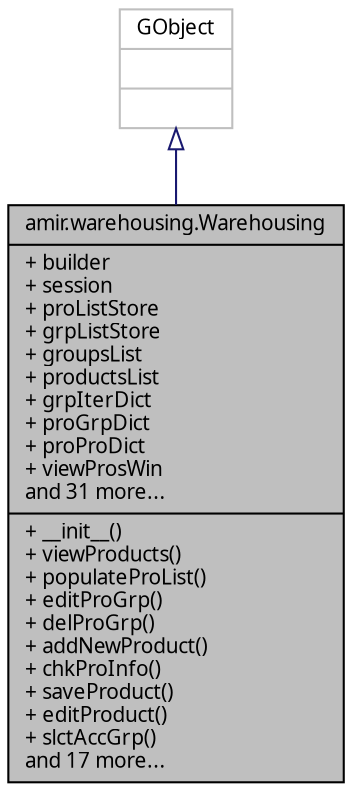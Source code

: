 digraph "amir.warehousing.Warehousing"
{
 // LATEX_PDF_SIZE
  edge [fontname="FreeSans.ttf",fontsize="10",labelfontname="FreeSans.ttf",labelfontsize="10"];
  node [fontname="FreeSans.ttf",fontsize="10",shape=record];
  Node1 [label="{amir.warehousing.Warehousing\n|+ builder\l+ session\l+ proListStore\l+ grpListStore\l+ groupsList\l+ productsList\l+ grpIterDict\l+ proGrpDict\l+ proProDict\l+ viewProsWin\land 31 more...\l|+ __init__()\l+ viewProducts()\l+ populateProList()\l+ editProGrp()\l+ delProGrp()\l+ addNewProduct()\l+ chkProInfo()\l+ saveProduct()\l+ editProduct()\l+ slctAccGrp()\land 17 more...\l}",height=0.2,width=0.4,color="black", fillcolor="grey75", style="filled", fontcolor="black",tooltip="Class Warehousing: Displays all the warehousing registered products."];
  Node2 -> Node1 [dir="back",color="midnightblue",fontsize="10",style="solid",arrowtail="onormal",fontname="FreeSans.ttf"];
  Node2 [label="{GObject\n||}",height=0.2,width=0.4,color="grey75", fillcolor="white", style="filled",tooltip=" "];
}
